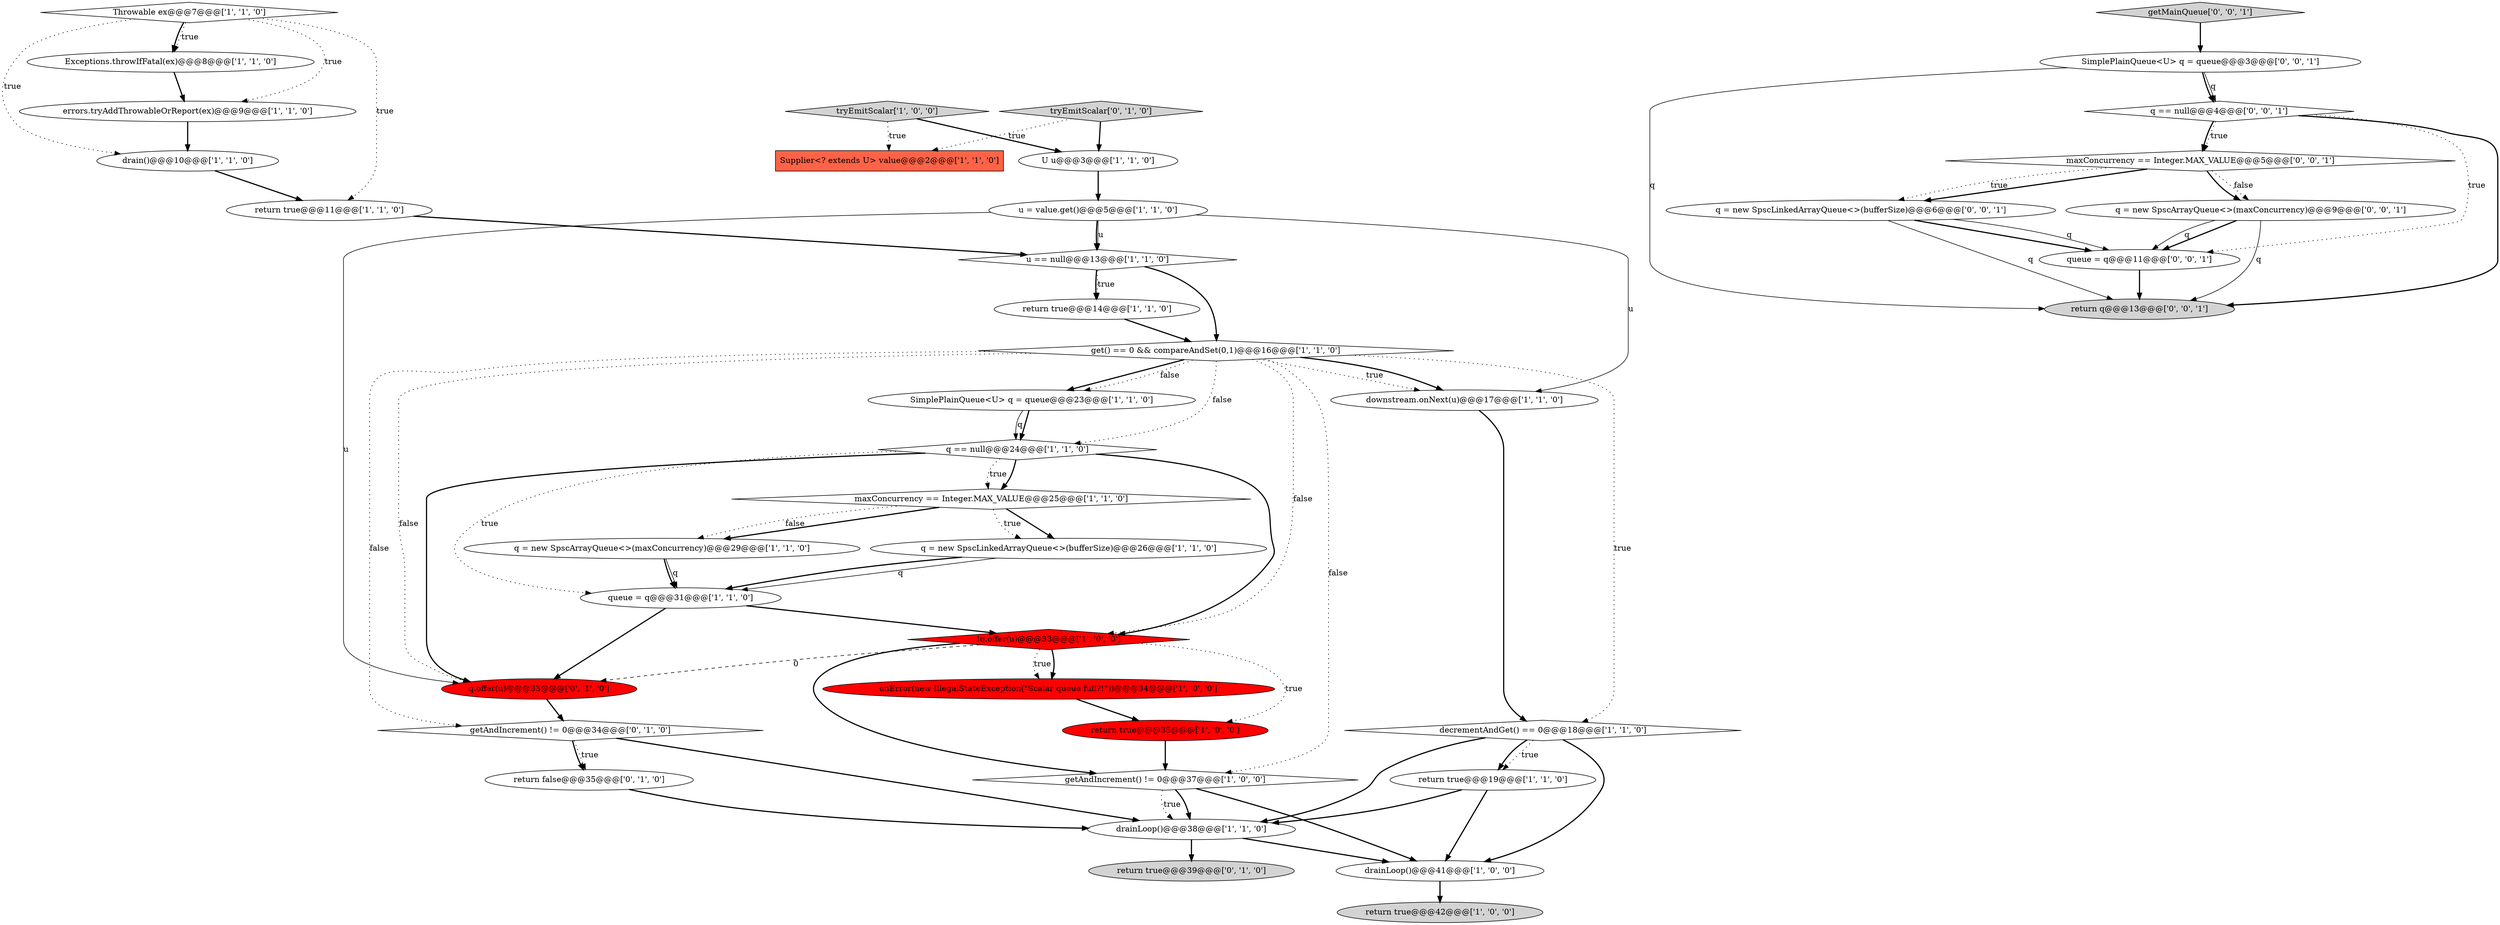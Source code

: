 digraph {
24 [style = filled, label = "u = value.get()@@@5@@@['1', '1', '0']", fillcolor = white, shape = ellipse image = "AAA0AAABBB1BBB"];
15 [style = filled, label = "u == null@@@13@@@['1', '1', '0']", fillcolor = white, shape = diamond image = "AAA0AAABBB1BBB"];
35 [style = filled, label = "maxConcurrency == Integer.MAX_VALUE@@@5@@@['0', '0', '1']", fillcolor = white, shape = diamond image = "AAA0AAABBB3BBB"];
13 [style = filled, label = "return true@@@42@@@['1', '0', '0']", fillcolor = lightgray, shape = ellipse image = "AAA0AAABBB1BBB"];
17 [style = filled, label = "drain()@@@10@@@['1', '1', '0']", fillcolor = white, shape = ellipse image = "AAA0AAABBB1BBB"];
34 [style = filled, label = "SimplePlainQueue<U> q = queue@@@3@@@['0', '0', '1']", fillcolor = white, shape = ellipse image = "AAA0AAABBB3BBB"];
37 [style = filled, label = "q == null@@@4@@@['0', '0', '1']", fillcolor = white, shape = diamond image = "AAA0AAABBB3BBB"];
9 [style = filled, label = "queue = q@@@31@@@['1', '1', '0']", fillcolor = white, shape = ellipse image = "AAA0AAABBB1BBB"];
29 [style = filled, label = "return false@@@35@@@['0', '1', '0']", fillcolor = white, shape = ellipse image = "AAA0AAABBB2BBB"];
40 [style = filled, label = "getMainQueue['0', '0', '1']", fillcolor = lightgray, shape = diamond image = "AAA0AAABBB3BBB"];
10 [style = filled, label = "Supplier<? extends U> value@@@2@@@['1', '1', '0']", fillcolor = tomato, shape = box image = "AAA0AAABBB1BBB"];
33 [style = filled, label = "q = new SpscArrayQueue<>(maxConcurrency)@@@9@@@['0', '0', '1']", fillcolor = white, shape = ellipse image = "AAA0AAABBB3BBB"];
14 [style = filled, label = "maxConcurrency == Integer.MAX_VALUE@@@25@@@['1', '1', '0']", fillcolor = white, shape = diamond image = "AAA0AAABBB1BBB"];
19 [style = filled, label = "!q.offer(u)@@@33@@@['1', '0', '0']", fillcolor = red, shape = diamond image = "AAA1AAABBB1BBB"];
18 [style = filled, label = "return true@@@19@@@['1', '1', '0']", fillcolor = white, shape = ellipse image = "AAA0AAABBB1BBB"];
7 [style = filled, label = "drainLoop()@@@38@@@['1', '1', '0']", fillcolor = white, shape = ellipse image = "AAA0AAABBB1BBB"];
39 [style = filled, label = "return q@@@13@@@['0', '0', '1']", fillcolor = lightgray, shape = ellipse image = "AAA0AAABBB3BBB"];
20 [style = filled, label = "q == null@@@24@@@['1', '1', '0']", fillcolor = white, shape = diamond image = "AAA0AAABBB1BBB"];
2 [style = filled, label = "SimplePlainQueue<U> q = queue@@@23@@@['1', '1', '0']", fillcolor = white, shape = ellipse image = "AAA0AAABBB1BBB"];
11 [style = filled, label = "errors.tryAddThrowableOrReport(ex)@@@9@@@['1', '1', '0']", fillcolor = white, shape = ellipse image = "AAA0AAABBB1BBB"];
36 [style = filled, label = "queue = q@@@11@@@['0', '0', '1']", fillcolor = white, shape = ellipse image = "AAA0AAABBB3BBB"];
12 [style = filled, label = "onError(new IllegalStateException(\"Scalar queue full?!\"))@@@34@@@['1', '0', '0']", fillcolor = red, shape = ellipse image = "AAA1AAABBB1BBB"];
16 [style = filled, label = "return true@@@14@@@['1', '1', '0']", fillcolor = white, shape = ellipse image = "AAA0AAABBB1BBB"];
25 [style = filled, label = "q = new SpscLinkedArrayQueue<>(bufferSize)@@@26@@@['1', '1', '0']", fillcolor = white, shape = ellipse image = "AAA0AAABBB1BBB"];
6 [style = filled, label = "tryEmitScalar['1', '0', '0']", fillcolor = lightgray, shape = diamond image = "AAA0AAABBB1BBB"];
8 [style = filled, label = "return true@@@35@@@['1', '0', '0']", fillcolor = red, shape = ellipse image = "AAA1AAABBB1BBB"];
27 [style = filled, label = "return true@@@11@@@['1', '1', '0']", fillcolor = white, shape = ellipse image = "AAA0AAABBB1BBB"];
28 [style = filled, label = "getAndIncrement() != 0@@@34@@@['0', '1', '0']", fillcolor = white, shape = diamond image = "AAA0AAABBB2BBB"];
22 [style = filled, label = "downstream.onNext(u)@@@17@@@['1', '1', '0']", fillcolor = white, shape = ellipse image = "AAA0AAABBB1BBB"];
21 [style = filled, label = "U u@@@3@@@['1', '1', '0']", fillcolor = white, shape = ellipse image = "AAA0AAABBB1BBB"];
5 [style = filled, label = "q = new SpscArrayQueue<>(maxConcurrency)@@@29@@@['1', '1', '0']", fillcolor = white, shape = ellipse image = "AAA0AAABBB1BBB"];
0 [style = filled, label = "Exceptions.throwIfFatal(ex)@@@8@@@['1', '1', '0']", fillcolor = white, shape = ellipse image = "AAA0AAABBB1BBB"];
26 [style = filled, label = "decrementAndGet() == 0@@@18@@@['1', '1', '0']", fillcolor = white, shape = diamond image = "AAA0AAABBB1BBB"];
3 [style = filled, label = "Throwable ex@@@7@@@['1', '1', '0']", fillcolor = white, shape = diamond image = "AAA0AAABBB1BBB"];
31 [style = filled, label = "q.offer(u)@@@33@@@['0', '1', '0']", fillcolor = red, shape = ellipse image = "AAA1AAABBB2BBB"];
1 [style = filled, label = "get() == 0 && compareAndSet(0,1)@@@16@@@['1', '1', '0']", fillcolor = white, shape = diamond image = "AAA0AAABBB1BBB"];
32 [style = filled, label = "tryEmitScalar['0', '1', '0']", fillcolor = lightgray, shape = diamond image = "AAA0AAABBB2BBB"];
23 [style = filled, label = "getAndIncrement() != 0@@@37@@@['1', '0', '0']", fillcolor = white, shape = diamond image = "AAA0AAABBB1BBB"];
4 [style = filled, label = "drainLoop()@@@41@@@['1', '0', '0']", fillcolor = white, shape = ellipse image = "AAA0AAABBB1BBB"];
30 [style = filled, label = "return true@@@39@@@['0', '1', '0']", fillcolor = lightgray, shape = ellipse image = "AAA0AAABBB2BBB"];
38 [style = filled, label = "q = new SpscLinkedArrayQueue<>(bufferSize)@@@6@@@['0', '0', '1']", fillcolor = white, shape = ellipse image = "AAA0AAABBB3BBB"];
24->31 [style = solid, label="u"];
14->25 [style = bold, label=""];
5->9 [style = bold, label=""];
7->30 [style = bold, label=""];
38->36 [style = solid, label="q"];
21->24 [style = bold, label=""];
1->20 [style = dotted, label="false"];
27->15 [style = bold, label=""];
3->27 [style = dotted, label="true"];
1->31 [style = dotted, label="false"];
3->0 [style = dotted, label="true"];
34->39 [style = solid, label="q"];
37->36 [style = dotted, label="true"];
35->38 [style = bold, label=""];
17->27 [style = bold, label=""];
2->20 [style = bold, label=""];
26->7 [style = bold, label=""];
8->23 [style = bold, label=""];
19->12 [style = bold, label=""];
1->22 [style = dotted, label="true"];
35->38 [style = dotted, label="true"];
20->14 [style = bold, label=""];
20->31 [style = bold, label=""];
40->34 [style = bold, label=""];
15->16 [style = dotted, label="true"];
26->4 [style = bold, label=""];
3->0 [style = bold, label=""];
1->23 [style = dotted, label="false"];
33->39 [style = solid, label="q"];
28->29 [style = dotted, label="true"];
1->26 [style = dotted, label="true"];
18->4 [style = bold, label=""];
33->36 [style = bold, label=""];
14->25 [style = dotted, label="true"];
11->17 [style = bold, label=""];
26->18 [style = dotted, label="true"];
3->17 [style = dotted, label="true"];
23->7 [style = bold, label=""];
31->28 [style = bold, label=""];
18->7 [style = bold, label=""];
20->19 [style = bold, label=""];
22->26 [style = bold, label=""];
28->29 [style = bold, label=""];
5->9 [style = solid, label="q"];
20->9 [style = dotted, label="true"];
25->9 [style = solid, label="q"];
6->21 [style = bold, label=""];
9->31 [style = bold, label=""];
25->9 [style = bold, label=""];
4->13 [style = bold, label=""];
20->14 [style = dotted, label="true"];
19->12 [style = dotted, label="true"];
0->11 [style = bold, label=""];
7->4 [style = bold, label=""];
23->7 [style = dotted, label="true"];
19->8 [style = dotted, label="true"];
36->39 [style = bold, label=""];
6->10 [style = dotted, label="true"];
34->37 [style = solid, label="q"];
37->35 [style = dotted, label="true"];
1->28 [style = dotted, label="false"];
16->1 [style = bold, label=""];
12->8 [style = bold, label=""];
33->36 [style = solid, label="q"];
24->15 [style = solid, label="u"];
9->19 [style = bold, label=""];
1->2 [style = bold, label=""];
37->35 [style = bold, label=""];
32->10 [style = dotted, label="true"];
38->39 [style = solid, label="q"];
37->39 [style = bold, label=""];
14->5 [style = bold, label=""];
24->15 [style = bold, label=""];
15->1 [style = bold, label=""];
19->31 [style = dashed, label="0"];
3->11 [style = dotted, label="true"];
32->21 [style = bold, label=""];
35->33 [style = dotted, label="false"];
35->33 [style = bold, label=""];
28->7 [style = bold, label=""];
23->4 [style = bold, label=""];
38->36 [style = bold, label=""];
15->16 [style = bold, label=""];
1->19 [style = dotted, label="false"];
1->2 [style = dotted, label="false"];
1->22 [style = bold, label=""];
34->37 [style = bold, label=""];
24->22 [style = solid, label="u"];
2->20 [style = solid, label="q"];
19->23 [style = bold, label=""];
29->7 [style = bold, label=""];
14->5 [style = dotted, label="false"];
26->18 [style = bold, label=""];
}
